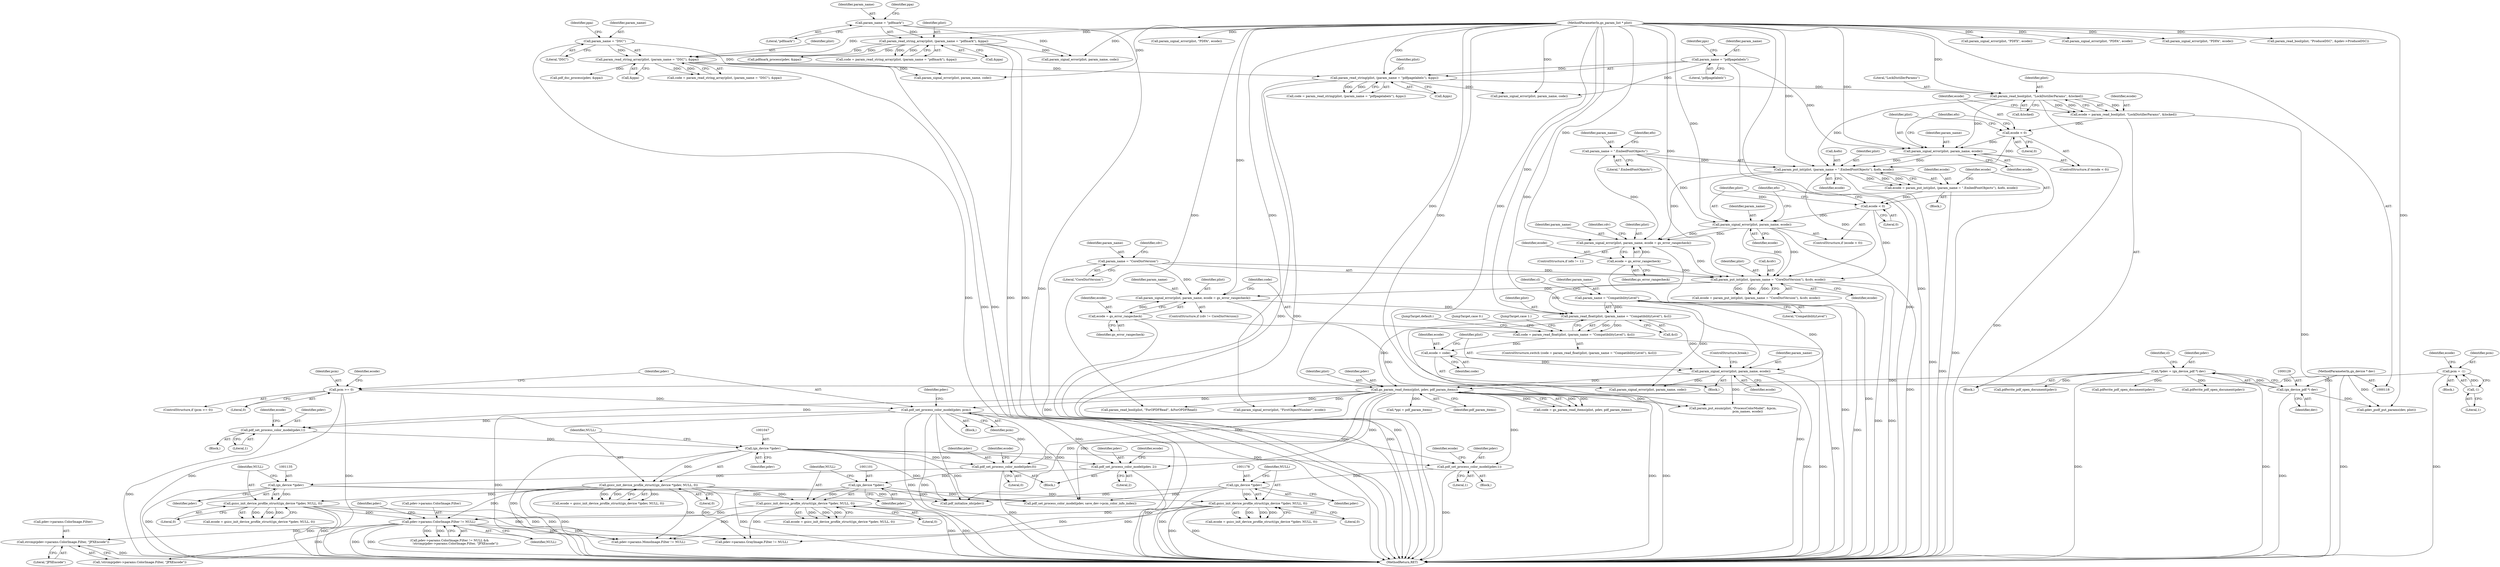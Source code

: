 digraph "0_ghostscript_c3476dde7743761a4e1d39a631716199b696b880@API" {
"1001206" [label="(Call,strcmp(pdev->params.ColorImage.Filter, \"JPXEncode\"))"];
"1001196" [label="(Call,pdev->params.ColorImage.Filter != NULL)"];
"1001045" [label="(Call,gsicc_init_device_profile_struct((gx_device *)pdev, NULL, 0))"];
"1001046" [label="(Call,(gx_device *)pdev)"];
"1001040" [label="(Call,pdf_set_process_color_model(pdev,1))"];
"1000670" [label="(Call,pdf_set_process_color_model(pdev, pcm))"];
"1000549" [label="(Call,gs_param_read_items(plist, pdev, pdf_param_items))"];
"1000410" [label="(Call,param_signal_error(plist, param_name, ecode))"];
"1000398" [label="(Call,param_read_float(plist, (param_name = \"CompatibilityLevel\"), &cl))"];
"1000389" [label="(Call,param_signal_error(plist, param_name, ecode = gs_error_rangecheck))"];
"1000370" [label="(Call,param_put_int(plist, (param_name = \"CoreDistVersion\"), &cdv, ecode))"];
"1000357" [label="(Call,param_signal_error(plist, param_name, ecode = gs_error_rangecheck))"];
"1000349" [label="(Call,param_signal_error(plist, param_name, ecode))"];
"1000337" [label="(Call,param_put_int(plist, (param_name = \".EmbedFontObjects\"), &efo, ecode))"];
"1000317" [label="(Call,param_read_bool(plist, \"LockDistillerParams\", &locked))"];
"1000250" [label="(Call,param_read_string(plist, (param_name = \"pdfpagelabels\"), &pps))"];
"1000206" [label="(Call,param_read_string_array(plist, (param_name = \"DSC\"), &ppa))"];
"1000162" [label="(Call,param_read_string_array(plist, (param_name = \"pdfmark\"), &ppa))"];
"1000121" [label="(MethodParameterIn,gs_param_list * plist)"];
"1000164" [label="(Call,param_name = \"pdfmark\")"];
"1000208" [label="(Call,param_name = \"DSC\")"];
"1000252" [label="(Call,param_name = \"pdfpagelabels\")"];
"1000326" [label="(Call,param_signal_error(plist, param_name, ecode))"];
"1000323" [label="(Call,ecode < 0)"];
"1000315" [label="(Call,ecode = param_read_bool(plist, \"LockDistillerParams\", &locked))"];
"1000339" [label="(Call,param_name = \".EmbedFontObjects\")"];
"1000346" [label="(Call,ecode < 0)"];
"1000335" [label="(Call,ecode = param_put_int(plist, (param_name = \".EmbedFontObjects\"), &efo, ecode))"];
"1000360" [label="(Call,ecode = gs_error_rangecheck)"];
"1000372" [label="(Call,param_name = \"CoreDistVersion\")"];
"1000392" [label="(Call,ecode = gs_error_rangecheck)"];
"1000400" [label="(Call,param_name = \"CompatibilityLevel\")"];
"1000407" [label="(Call,ecode = code)"];
"1000396" [label="(Call,code = param_read_float(plist, (param_name = \"CompatibilityLevel\"), &cl))"];
"1000126" [label="(Call,*pdev = (gx_device_pdf *) dev)"];
"1000128" [label="(Call,(gx_device_pdf *) dev)"];
"1000119" [label="(MethodParameterIn,gx_device * dev)"];
"1000666" [label="(Call,pcm >= 0)"];
"1000652" [label="(Call,pcm = -1)"];
"1000654" [label="(Call,-1)"];
"1001133" [label="(Call,gsicc_init_device_profile_struct((gx_device *)pdev, NULL, 0))"];
"1001134" [label="(Call,(gx_device *)pdev)"];
"1001128" [label="(Call,pdf_set_process_color_model(pdev,0))"];
"1001099" [label="(Call,gsicc_init_device_profile_struct((gx_device *)pdev, NULL, 0))"];
"1001100" [label="(Call,(gx_device *)pdev)"];
"1001094" [label="(Call,pdf_set_process_color_model(pdev, 2))"];
"1001176" [label="(Call,gsicc_init_device_profile_struct((gx_device *)pdev, NULL, 0))"];
"1001177" [label="(Call,(gx_device *)pdev)"];
"1001171" [label="(Call,pdf_set_process_color_model(pdev,1))"];
"1000561" [label="(Call,param_read_bool(plist, \"ForOPDFRead\", &ForOPDFRead))"];
"1000326" [label="(Call,param_signal_error(plist, param_name, ecode))"];
"1000667" [label="(Identifier,pcm)"];
"1000391" [label="(Identifier,param_name)"];
"1001102" [label="(Identifier,pdev)"];
"1000401" [label="(Identifier,param_name)"];
"1000672" [label="(Identifier,pcm)"];
"1001095" [label="(Identifier,pdev)"];
"1000340" [label="(Identifier,param_name)"];
"1000547" [label="(Call,code = gs_param_read_items(plist, pdev, pdf_param_items))"];
"1000371" [label="(Identifier,plist)"];
"1000375" [label="(Call,&cdv)"];
"1000402" [label="(Literal,\"CompatibilityLevel\")"];
"1001181" [label="(Literal,0)"];
"1000551" [label="(Identifier,pdev)"];
"1000127" [label="(Identifier,pdev)"];
"1001048" [label="(Identifier,pdev)"];
"1000207" [label="(Identifier,plist)"];
"1000362" [label="(Identifier,gs_error_rangecheck)"];
"1000376" [label="(Identifier,cdv)"];
"1000254" [label="(Literal,\"pdfpagelabels\")"];
"1000957" [label="(Call,gdev_psdf_put_params(dev, plist))"];
"1001214" [label="(Literal,\"JPXEncode\")"];
"1001129" [label="(Identifier,pdev)"];
"1000345" [label="(ControlStructure,if (ecode < 0))"];
"1000675" [label="(Identifier,pdev)"];
"1000128" [label="(Call,(gx_device_pdf *) dev)"];
"1000377" [label="(Identifier,ecode)"];
"1000175" [label="(Call,pdfwrite_pdf_open_document(pdev))"];
"1000352" [label="(Identifier,ecode)"];
"1001046" [label="(Call,(gx_device *)pdev)"];
"1001097" [label="(Call,ecode = gsicc_init_device_profile_struct((gx_device *)pdev, NULL, 0))"];
"1000792" [label="(Call,param_signal_error(plist, \"PDFX\", ecode))"];
"1001204" [label="(Identifier,NULL)"];
"1000360" [label="(Call,ecode = gs_error_rangecheck)"];
"1000336" [label="(Identifier,ecode)"];
"1000415" [label="(JumpTarget,case 0:)"];
"1000403" [label="(Call,&cl)"];
"1001131" [label="(Call,ecode = gsicc_init_device_profile_struct((gx_device *)pdev, NULL, 0))"];
"1001511" [label="(Call,*ppi = pdf_param_items)"];
"1001174" [label="(Call,ecode = gsicc_init_device_profile_struct((gx_device *)pdev, NULL, 0))"];
"1000330" [label="(Block,)"];
"1001043" [label="(Call,ecode = gsicc_init_device_profile_struct((gx_device *)pdev, NULL, 0))"];
"1000122" [label="(Block,)"];
"1000162" [label="(Call,param_read_string_array(plist, (param_name = \"pdfmark\"), &ppa))"];
"1001179" [label="(Identifier,pdev)"];
"1000658" [label="(Call,param_put_enum(plist, \"ProcessColorModel\", &pcm,\n                               pcm_names, ecode))"];
"1000361" [label="(Identifier,ecode)"];
"1001490" [label="(Call,pdf_set_process_color_model(pdev, save_dev->pcm_color_info_index))"];
"1001094" [label="(Call,pdf_set_process_color_model(pdev, 2))"];
"1000726" [label="(Call,param_signal_error(plist, \"PDFA\", ecode))"];
"1000307" [label="(Call,param_signal_error(plist, param_name, code))"];
"1000206" [label="(Call,param_read_string_array(plist, (param_name = \"DSC\"), &ppa))"];
"1001130" [label="(Literal,0)"];
"1001180" [label="(Identifier,NULL)"];
"1000705" [label="(Call,param_signal_error(plist, param_name, code))"];
"1001138" [label="(Literal,0)"];
"1000666" [label="(Call,pcm >= 0)"];
"1000645" [label="(Call,param_signal_error(plist, \"FirstObjectNumber\", ecode))"];
"1001175" [label="(Identifier,ecode)"];
"1000204" [label="(Call,code = param_read_string_array(plist, (param_name = \"DSC\"), &ppa))"];
"1000359" [label="(Identifier,param_name)"];
"1000405" [label="(Block,)"];
"1000275" [label="(Call,pdfwrite_pdf_open_document(pdev))"];
"1000212" [label="(Identifier,ppa)"];
"1001137" [label="(Identifier,NULL)"];
"1001062" [label="(Block,)"];
"1000413" [label="(Identifier,ecode)"];
"1000253" [label="(Identifier,param_name)"];
"1000256" [label="(Identifier,pps)"];
"1000319" [label="(Literal,\"LockDistillerParams\")"];
"1000255" [label="(Call,&pps)"];
"1000323" [label="(Call,ecode < 0)"];
"1001173" [label="(Literal,1)"];
"1001100" [label="(Call,(gx_device *)pdev)"];
"1000774" [label="(Call,param_signal_error(plist, \"PDFA\", ecode))"];
"1000346" [label="(Call,ecode < 0)"];
"1000531" [label="(JumpTarget,case 1:)"];
"1001040" [label="(Call,pdf_set_process_color_model(pdev,1))"];
"1000322" [label="(ControlStructure,if (ecode < 0))"];
"1001104" [label="(Literal,0)"];
"1000389" [label="(Call,param_signal_error(plist, param_name, ecode = gs_error_rangecheck))"];
"1000370" [label="(Call,param_put_int(plist, (param_name = \"CoreDistVersion\"), &cdv, ecode))"];
"1000349" [label="(Call,param_signal_error(plist, param_name, ecode))"];
"1000366" [label="(Identifier,cdv)"];
"1000550" [label="(Identifier,plist)"];
"1000165" [label="(Identifier,param_name)"];
"1000353" [label="(ControlStructure,if (efo != 1))"];
"1000344" [label="(Identifier,ecode)"];
"1001132" [label="(Identifier,ecode)"];
"1000671" [label="(Identifier,pdev)"];
"1000669" [label="(Block,)"];
"1001044" [label="(Identifier,ecode)"];
"1000209" [label="(Identifier,param_name)"];
"1000351" [label="(Identifier,param_name)"];
"1000357" [label="(Call,param_signal_error(plist, param_name, ecode = gs_error_rangecheck))"];
"1000329" [label="(Identifier,ecode)"];
"1000393" [label="(Identifier,ecode)"];
"1000164" [label="(Call,param_name = \"pdfmark\")"];
"1000160" [label="(Call,code = param_read_string_array(plist, (param_name = \"pdfmark\"), &ppa))"];
"1000126" [label="(Call,*pdev = (gx_device_pdf *) dev)"];
"1000373" [label="(Identifier,param_name)"];
"1001196" [label="(Call,pdev->params.ColorImage.Filter != NULL)"];
"1001030" [label="(Block,)"];
"1000324" [label="(Identifier,ecode)"];
"1001195" [label="(Call,pdev->params.ColorImage.Filter != NULL &&\n            !strcmp(pdev->params.ColorImage.Filter, \"JPXEncode\"))"];
"1000130" [label="(Identifier,dev)"];
"1000385" [label="(ControlStructure,if (cdv != CoreDistVersion))"];
"1000395" [label="(ControlStructure,switch (code = param_read_float(plist, (param_name = \"CompatibilityLevel\"), &cl)))"];
"1000368" [label="(Call,ecode = param_put_int(plist, (param_name = \"CoreDistVersion\"), &cdv, ecode))"];
"1000355" [label="(Identifier,efo)"];
"1001207" [label="(Call,pdev->params.ColorImage.Filter)"];
"1000685" [label="(Identifier,ecode)"];
"1000392" [label="(Call,ecode = gs_error_rangecheck)"];
"1001041" [label="(Identifier,pdev)"];
"1001549" [label="(MethodReturn,RET)"];
"1000315" [label="(Call,ecode = param_read_bool(plist, \"LockDistillerParams\", &locked))"];
"1000696" [label="(Call,param_read_bool(plist, \"ProduceDSC\", &pdev->ProduceDSC))"];
"1000166" [label="(Literal,\"pdfmark\")"];
"1001128" [label="(Call,pdf_set_process_color_model(pdev,0))"];
"1000325" [label="(Literal,0)"];
"1001176" [label="(Call,gsicc_init_device_profile_struct((gx_device *)pdev, NULL, 0))"];
"1001350" [label="(Call,pdf_initialize_ids(pdev))"];
"1000240" [label="(Call,param_signal_error(plist, param_name, code))"];
"1000133" [label="(Identifier,cl)"];
"1001136" [label="(Identifier,pdev)"];
"1000396" [label="(Call,code = param_read_float(plist, (param_name = \"CompatibilityLevel\"), &cl))"];
"1000328" [label="(Identifier,param_name)"];
"1000407" [label="(Call,ecode = code)"];
"1000411" [label="(Identifier,plist)"];
"1000408" [label="(Identifier,ecode)"];
"1000342" [label="(Call,&efo)"];
"1000208" [label="(Call,param_name = \"DSC\")"];
"1000320" [label="(Call,&locked)"];
"1001049" [label="(Identifier,NULL)"];
"1000211" [label="(Call,&ppa)"];
"1000406" [label="(JumpTarget,default:)"];
"1001134" [label="(Call,(gx_device *)pdev)"];
"1001050" [label="(Literal,0)"];
"1000400" [label="(Call,param_name = \"CompatibilityLevel\")"];
"1000335" [label="(Call,ecode = param_put_int(plist, (param_name = \".EmbedFontObjects\"), &efo, ecode))"];
"1001171" [label="(Call,pdf_set_process_color_model(pdev,1))"];
"1000348" [label="(Literal,0)"];
"1000210" [label="(Literal,\"DSC\")"];
"1000670" [label="(Call,pdf_set_process_color_model(pdev, pcm))"];
"1000317" [label="(Call,param_read_bool(plist, \"LockDistillerParams\", &locked))"];
"1000185" [label="(Call,pdfmark_process(pdev, &ppa))"];
"1000252" [label="(Call,param_name = \"pdfpagelabels\")"];
"1000397" [label="(Identifier,code)"];
"1000316" [label="(Identifier,ecode)"];
"1000248" [label="(Call,code = param_read_string(plist, (param_name = \"pdfpagelabels\"), &pps))"];
"1000549" [label="(Call,gs_param_read_items(plist, pdev, pdf_param_items))"];
"1001133" [label="(Call,gsicc_init_device_profile_struct((gx_device *)pdev, NULL, 0))"];
"1001099" [label="(Call,gsicc_init_device_profile_struct((gx_device *)pdev, NULL, 0))"];
"1000399" [label="(Identifier,plist)"];
"1000338" [label="(Identifier,plist)"];
"1001098" [label="(Identifier,ecode)"];
"1001161" [label="(Block,)"];
"1001210" [label="(Identifier,pdev)"];
"1000327" [label="(Identifier,plist)"];
"1001177" [label="(Call,(gx_device *)pdev)"];
"1001096" [label="(Literal,2)"];
"1000343" [label="(Identifier,efo)"];
"1000394" [label="(Identifier,gs_error_rangecheck)"];
"1000219" [label="(Call,pdfwrite_pdf_open_document(pdev))"];
"1000652" [label="(Call,pcm = -1)"];
"1000410" [label="(Call,param_signal_error(plist, param_name, ecode))"];
"1000655" [label="(Literal,1)"];
"1000163" [label="(Identifier,plist)"];
"1001197" [label="(Call,pdev->params.ColorImage.Filter)"];
"1000654" [label="(Call,-1)"];
"1001103" [label="(Identifier,NULL)"];
"1000347" [label="(Identifier,ecode)"];
"1000251" [label="(Identifier,plist)"];
"1000167" [label="(Call,&ppa)"];
"1000333" [label="(Identifier,efo)"];
"1001206" [label="(Call,strcmp(pdev->params.ColorImage.Filter, \"JPXEncode\"))"];
"1000196" [label="(Call,param_signal_error(plist, param_name, code))"];
"1000649" [label="(Block,)"];
"1000119" [label="(MethodParameterIn,gx_device * dev)"];
"1001231" [label="(Call,pdev->params.GrayImage.Filter != NULL)"];
"1001266" [label="(Call,pdev->params.MonoImage.Filter != NULL)"];
"1001042" [label="(Literal,1)"];
"1000657" [label="(Identifier,ecode)"];
"1000668" [label="(Literal,0)"];
"1000398" [label="(Call,param_read_float(plist, (param_name = \"CompatibilityLevel\"), &cl))"];
"1000552" [label="(Identifier,pdf_param_items)"];
"1000168" [label="(Identifier,ppa)"];
"1000318" [label="(Identifier,plist)"];
"1000390" [label="(Identifier,plist)"];
"1000339" [label="(Call,param_name = \".EmbedFontObjects\")"];
"1000350" [label="(Identifier,plist)"];
"1000812" [label="(Call,param_signal_error(plist, \"PDFA\", ecode))"];
"1000358" [label="(Identifier,plist)"];
"1000372" [label="(Call,param_name = \"CoreDistVersion\")"];
"1000337" [label="(Call,param_put_int(plist, (param_name = \".EmbedFontObjects\"), &efo, ecode))"];
"1000414" [label="(ControlStructure,break;)"];
"1000665" [label="(ControlStructure,if (pcm >= 0))"];
"1000341" [label="(Literal,\".EmbedFontObjects\")"];
"1000404" [label="(Identifier,cl)"];
"1000250" [label="(Call,param_read_string(plist, (param_name = \"pdfpagelabels\"), &pps))"];
"1001172" [label="(Identifier,pdev)"];
"1001205" [label="(Call,!strcmp(pdev->params.ColorImage.Filter, \"JPXEncode\"))"];
"1000412" [label="(Identifier,param_name)"];
"1000409" [label="(Identifier,code)"];
"1000653" [label="(Identifier,pcm)"];
"1001045" [label="(Call,gsicc_init_device_profile_struct((gx_device *)pdev, NULL, 0))"];
"1000229" [label="(Call,pdf_dsc_process(pdev, &ppa))"];
"1000374" [label="(Literal,\"CoreDistVersion\")"];
"1000121" [label="(MethodParameterIn,gs_param_list * plist)"];
"1001206" -> "1001205"  [label="AST: "];
"1001206" -> "1001214"  [label="CFG: "];
"1001207" -> "1001206"  [label="AST: "];
"1001214" -> "1001206"  [label="AST: "];
"1001205" -> "1001206"  [label="CFG: "];
"1001206" -> "1001549"  [label="DDG: "];
"1001196" -> "1001206"  [label="DDG: "];
"1001196" -> "1001195"  [label="AST: "];
"1001196" -> "1001204"  [label="CFG: "];
"1001197" -> "1001196"  [label="AST: "];
"1001204" -> "1001196"  [label="AST: "];
"1001210" -> "1001196"  [label="CFG: "];
"1001195" -> "1001196"  [label="CFG: "];
"1001196" -> "1001549"  [label="DDG: "];
"1001196" -> "1001549"  [label="DDG: "];
"1001196" -> "1001195"  [label="DDG: "];
"1001196" -> "1001195"  [label="DDG: "];
"1001045" -> "1001196"  [label="DDG: "];
"1001133" -> "1001196"  [label="DDG: "];
"1001099" -> "1001196"  [label="DDG: "];
"1001176" -> "1001196"  [label="DDG: "];
"1001196" -> "1001205"  [label="DDG: "];
"1001196" -> "1001231"  [label="DDG: "];
"1001196" -> "1001266"  [label="DDG: "];
"1001045" -> "1001043"  [label="AST: "];
"1001045" -> "1001050"  [label="CFG: "];
"1001046" -> "1001045"  [label="AST: "];
"1001049" -> "1001045"  [label="AST: "];
"1001050" -> "1001045"  [label="AST: "];
"1001043" -> "1001045"  [label="CFG: "];
"1001045" -> "1001549"  [label="DDG: "];
"1001045" -> "1001549"  [label="DDG: "];
"1001045" -> "1001043"  [label="DDG: "];
"1001045" -> "1001043"  [label="DDG: "];
"1001045" -> "1001043"  [label="DDG: "];
"1001046" -> "1001045"  [label="DDG: "];
"1001045" -> "1001099"  [label="DDG: "];
"1001045" -> "1001133"  [label="DDG: "];
"1001045" -> "1001176"  [label="DDG: "];
"1001045" -> "1001231"  [label="DDG: "];
"1001045" -> "1001266"  [label="DDG: "];
"1001046" -> "1001048"  [label="CFG: "];
"1001047" -> "1001046"  [label="AST: "];
"1001048" -> "1001046"  [label="AST: "];
"1001049" -> "1001046"  [label="CFG: "];
"1001046" -> "1001549"  [label="DDG: "];
"1001040" -> "1001046"  [label="DDG: "];
"1001046" -> "1001094"  [label="DDG: "];
"1001046" -> "1001128"  [label="DDG: "];
"1001046" -> "1001171"  [label="DDG: "];
"1001046" -> "1001350"  [label="DDG: "];
"1001046" -> "1001490"  [label="DDG: "];
"1001040" -> "1001030"  [label="AST: "];
"1001040" -> "1001042"  [label="CFG: "];
"1001041" -> "1001040"  [label="AST: "];
"1001042" -> "1001040"  [label="AST: "];
"1001044" -> "1001040"  [label="CFG: "];
"1001040" -> "1001549"  [label="DDG: "];
"1000670" -> "1001040"  [label="DDG: "];
"1000549" -> "1001040"  [label="DDG: "];
"1000670" -> "1000669"  [label="AST: "];
"1000670" -> "1000672"  [label="CFG: "];
"1000671" -> "1000670"  [label="AST: "];
"1000672" -> "1000670"  [label="AST: "];
"1000675" -> "1000670"  [label="CFG: "];
"1000670" -> "1001549"  [label="DDG: "];
"1000670" -> "1001549"  [label="DDG: "];
"1000670" -> "1001549"  [label="DDG: "];
"1000549" -> "1000670"  [label="DDG: "];
"1000666" -> "1000670"  [label="DDG: "];
"1000670" -> "1001094"  [label="DDG: "];
"1000670" -> "1001128"  [label="DDG: "];
"1000670" -> "1001171"  [label="DDG: "];
"1000670" -> "1001350"  [label="DDG: "];
"1000670" -> "1001490"  [label="DDG: "];
"1000549" -> "1000547"  [label="AST: "];
"1000549" -> "1000552"  [label="CFG: "];
"1000550" -> "1000549"  [label="AST: "];
"1000551" -> "1000549"  [label="AST: "];
"1000552" -> "1000549"  [label="AST: "];
"1000547" -> "1000549"  [label="CFG: "];
"1000549" -> "1001549"  [label="DDG: "];
"1000549" -> "1001549"  [label="DDG: "];
"1000549" -> "1000547"  [label="DDG: "];
"1000549" -> "1000547"  [label="DDG: "];
"1000549" -> "1000547"  [label="DDG: "];
"1000410" -> "1000549"  [label="DDG: "];
"1000398" -> "1000549"  [label="DDG: "];
"1000121" -> "1000549"  [label="DDG: "];
"1000126" -> "1000549"  [label="DDG: "];
"1000549" -> "1000561"  [label="DDG: "];
"1000549" -> "1000645"  [label="DDG: "];
"1000549" -> "1000658"  [label="DDG: "];
"1000549" -> "1001094"  [label="DDG: "];
"1000549" -> "1001128"  [label="DDG: "];
"1000549" -> "1001171"  [label="DDG: "];
"1000549" -> "1001350"  [label="DDG: "];
"1000549" -> "1001490"  [label="DDG: "];
"1000549" -> "1001511"  [label="DDG: "];
"1000410" -> "1000405"  [label="AST: "];
"1000410" -> "1000413"  [label="CFG: "];
"1000411" -> "1000410"  [label="AST: "];
"1000412" -> "1000410"  [label="AST: "];
"1000413" -> "1000410"  [label="AST: "];
"1000414" -> "1000410"  [label="CFG: "];
"1000410" -> "1001549"  [label="DDG: "];
"1000410" -> "1001549"  [label="DDG: "];
"1000398" -> "1000410"  [label="DDG: "];
"1000121" -> "1000410"  [label="DDG: "];
"1000400" -> "1000410"  [label="DDG: "];
"1000407" -> "1000410"  [label="DDG: "];
"1000410" -> "1000658"  [label="DDG: "];
"1000410" -> "1000705"  [label="DDG: "];
"1000398" -> "1000396"  [label="AST: "];
"1000398" -> "1000403"  [label="CFG: "];
"1000399" -> "1000398"  [label="AST: "];
"1000400" -> "1000398"  [label="AST: "];
"1000403" -> "1000398"  [label="AST: "];
"1000396" -> "1000398"  [label="CFG: "];
"1000398" -> "1001549"  [label="DDG: "];
"1000398" -> "1000396"  [label="DDG: "];
"1000398" -> "1000396"  [label="DDG: "];
"1000389" -> "1000398"  [label="DDG: "];
"1000370" -> "1000398"  [label="DDG: "];
"1000121" -> "1000398"  [label="DDG: "];
"1000400" -> "1000398"  [label="DDG: "];
"1000389" -> "1000385"  [label="AST: "];
"1000389" -> "1000392"  [label="CFG: "];
"1000390" -> "1000389"  [label="AST: "];
"1000391" -> "1000389"  [label="AST: "];
"1000392" -> "1000389"  [label="AST: "];
"1000397" -> "1000389"  [label="CFG: "];
"1000389" -> "1001549"  [label="DDG: "];
"1000370" -> "1000389"  [label="DDG: "];
"1000121" -> "1000389"  [label="DDG: "];
"1000372" -> "1000389"  [label="DDG: "];
"1000392" -> "1000389"  [label="DDG: "];
"1000370" -> "1000368"  [label="AST: "];
"1000370" -> "1000377"  [label="CFG: "];
"1000371" -> "1000370"  [label="AST: "];
"1000372" -> "1000370"  [label="AST: "];
"1000375" -> "1000370"  [label="AST: "];
"1000377" -> "1000370"  [label="AST: "];
"1000368" -> "1000370"  [label="CFG: "];
"1000370" -> "1001549"  [label="DDG: "];
"1000370" -> "1001549"  [label="DDG: "];
"1000370" -> "1000368"  [label="DDG: "];
"1000370" -> "1000368"  [label="DDG: "];
"1000370" -> "1000368"  [label="DDG: "];
"1000357" -> "1000370"  [label="DDG: "];
"1000349" -> "1000370"  [label="DDG: "];
"1000349" -> "1000370"  [label="DDG: "];
"1000337" -> "1000370"  [label="DDG: "];
"1000121" -> "1000370"  [label="DDG: "];
"1000372" -> "1000370"  [label="DDG: "];
"1000360" -> "1000370"  [label="DDG: "];
"1000346" -> "1000370"  [label="DDG: "];
"1000357" -> "1000353"  [label="AST: "];
"1000357" -> "1000360"  [label="CFG: "];
"1000358" -> "1000357"  [label="AST: "];
"1000359" -> "1000357"  [label="AST: "];
"1000360" -> "1000357"  [label="AST: "];
"1000366" -> "1000357"  [label="CFG: "];
"1000357" -> "1001549"  [label="DDG: "];
"1000349" -> "1000357"  [label="DDG: "];
"1000349" -> "1000357"  [label="DDG: "];
"1000337" -> "1000357"  [label="DDG: "];
"1000121" -> "1000357"  [label="DDG: "];
"1000339" -> "1000357"  [label="DDG: "];
"1000360" -> "1000357"  [label="DDG: "];
"1000349" -> "1000345"  [label="AST: "];
"1000349" -> "1000352"  [label="CFG: "];
"1000350" -> "1000349"  [label="AST: "];
"1000351" -> "1000349"  [label="AST: "];
"1000352" -> "1000349"  [label="AST: "];
"1000355" -> "1000349"  [label="CFG: "];
"1000349" -> "1001549"  [label="DDG: "];
"1000337" -> "1000349"  [label="DDG: "];
"1000121" -> "1000349"  [label="DDG: "];
"1000339" -> "1000349"  [label="DDG: "];
"1000346" -> "1000349"  [label="DDG: "];
"1000337" -> "1000335"  [label="AST: "];
"1000337" -> "1000344"  [label="CFG: "];
"1000338" -> "1000337"  [label="AST: "];
"1000339" -> "1000337"  [label="AST: "];
"1000342" -> "1000337"  [label="AST: "];
"1000344" -> "1000337"  [label="AST: "];
"1000335" -> "1000337"  [label="CFG: "];
"1000337" -> "1001549"  [label="DDG: "];
"1000337" -> "1000335"  [label="DDG: "];
"1000337" -> "1000335"  [label="DDG: "];
"1000337" -> "1000335"  [label="DDG: "];
"1000317" -> "1000337"  [label="DDG: "];
"1000326" -> "1000337"  [label="DDG: "];
"1000326" -> "1000337"  [label="DDG: "];
"1000121" -> "1000337"  [label="DDG: "];
"1000339" -> "1000337"  [label="DDG: "];
"1000323" -> "1000337"  [label="DDG: "];
"1000317" -> "1000315"  [label="AST: "];
"1000317" -> "1000320"  [label="CFG: "];
"1000318" -> "1000317"  [label="AST: "];
"1000319" -> "1000317"  [label="AST: "];
"1000320" -> "1000317"  [label="AST: "];
"1000315" -> "1000317"  [label="CFG: "];
"1000317" -> "1001549"  [label="DDG: "];
"1000317" -> "1000315"  [label="DDG: "];
"1000317" -> "1000315"  [label="DDG: "];
"1000317" -> "1000315"  [label="DDG: "];
"1000250" -> "1000317"  [label="DDG: "];
"1000121" -> "1000317"  [label="DDG: "];
"1000317" -> "1000326"  [label="DDG: "];
"1000250" -> "1000248"  [label="AST: "];
"1000250" -> "1000255"  [label="CFG: "];
"1000251" -> "1000250"  [label="AST: "];
"1000252" -> "1000250"  [label="AST: "];
"1000255" -> "1000250"  [label="AST: "];
"1000248" -> "1000250"  [label="CFG: "];
"1000250" -> "1001549"  [label="DDG: "];
"1000250" -> "1001549"  [label="DDG: "];
"1000250" -> "1000248"  [label="DDG: "];
"1000250" -> "1000248"  [label="DDG: "];
"1000206" -> "1000250"  [label="DDG: "];
"1000121" -> "1000250"  [label="DDG: "];
"1000252" -> "1000250"  [label="DDG: "];
"1000250" -> "1000307"  [label="DDG: "];
"1000206" -> "1000204"  [label="AST: "];
"1000206" -> "1000211"  [label="CFG: "];
"1000207" -> "1000206"  [label="AST: "];
"1000208" -> "1000206"  [label="AST: "];
"1000211" -> "1000206"  [label="AST: "];
"1000204" -> "1000206"  [label="CFG: "];
"1000206" -> "1001549"  [label="DDG: "];
"1000206" -> "1001549"  [label="DDG: "];
"1000206" -> "1000204"  [label="DDG: "];
"1000206" -> "1000204"  [label="DDG: "];
"1000162" -> "1000206"  [label="DDG: "];
"1000162" -> "1000206"  [label="DDG: "];
"1000121" -> "1000206"  [label="DDG: "];
"1000208" -> "1000206"  [label="DDG: "];
"1000206" -> "1000229"  [label="DDG: "];
"1000206" -> "1000240"  [label="DDG: "];
"1000162" -> "1000160"  [label="AST: "];
"1000162" -> "1000167"  [label="CFG: "];
"1000163" -> "1000162"  [label="AST: "];
"1000164" -> "1000162"  [label="AST: "];
"1000167" -> "1000162"  [label="AST: "];
"1000160" -> "1000162"  [label="CFG: "];
"1000162" -> "1001549"  [label="DDG: "];
"1000162" -> "1001549"  [label="DDG: "];
"1000162" -> "1000160"  [label="DDG: "];
"1000162" -> "1000160"  [label="DDG: "];
"1000121" -> "1000162"  [label="DDG: "];
"1000164" -> "1000162"  [label="DDG: "];
"1000162" -> "1000185"  [label="DDG: "];
"1000162" -> "1000196"  [label="DDG: "];
"1000121" -> "1000118"  [label="AST: "];
"1000121" -> "1001549"  [label="DDG: "];
"1000121" -> "1000196"  [label="DDG: "];
"1000121" -> "1000240"  [label="DDG: "];
"1000121" -> "1000307"  [label="DDG: "];
"1000121" -> "1000326"  [label="DDG: "];
"1000121" -> "1000561"  [label="DDG: "];
"1000121" -> "1000645"  [label="DDG: "];
"1000121" -> "1000658"  [label="DDG: "];
"1000121" -> "1000696"  [label="DDG: "];
"1000121" -> "1000705"  [label="DDG: "];
"1000121" -> "1000726"  [label="DDG: "];
"1000121" -> "1000774"  [label="DDG: "];
"1000121" -> "1000792"  [label="DDG: "];
"1000121" -> "1000812"  [label="DDG: "];
"1000121" -> "1000957"  [label="DDG: "];
"1000164" -> "1000166"  [label="CFG: "];
"1000165" -> "1000164"  [label="AST: "];
"1000166" -> "1000164"  [label="AST: "];
"1000168" -> "1000164"  [label="CFG: "];
"1000164" -> "1001549"  [label="DDG: "];
"1000164" -> "1000196"  [label="DDG: "];
"1000208" -> "1000210"  [label="CFG: "];
"1000209" -> "1000208"  [label="AST: "];
"1000210" -> "1000208"  [label="AST: "];
"1000212" -> "1000208"  [label="CFG: "];
"1000208" -> "1001549"  [label="DDG: "];
"1000208" -> "1000240"  [label="DDG: "];
"1000252" -> "1000254"  [label="CFG: "];
"1000253" -> "1000252"  [label="AST: "];
"1000254" -> "1000252"  [label="AST: "];
"1000256" -> "1000252"  [label="CFG: "];
"1000252" -> "1001549"  [label="DDG: "];
"1000252" -> "1000307"  [label="DDG: "];
"1000252" -> "1000326"  [label="DDG: "];
"1000326" -> "1000322"  [label="AST: "];
"1000326" -> "1000329"  [label="CFG: "];
"1000327" -> "1000326"  [label="AST: "];
"1000328" -> "1000326"  [label="AST: "];
"1000329" -> "1000326"  [label="AST: "];
"1000333" -> "1000326"  [label="CFG: "];
"1000326" -> "1001549"  [label="DDG: "];
"1000323" -> "1000326"  [label="DDG: "];
"1000323" -> "1000322"  [label="AST: "];
"1000323" -> "1000325"  [label="CFG: "];
"1000324" -> "1000323"  [label="AST: "];
"1000325" -> "1000323"  [label="AST: "];
"1000327" -> "1000323"  [label="CFG: "];
"1000333" -> "1000323"  [label="CFG: "];
"1000315" -> "1000323"  [label="DDG: "];
"1000315" -> "1000122"  [label="AST: "];
"1000316" -> "1000315"  [label="AST: "];
"1000324" -> "1000315"  [label="CFG: "];
"1000315" -> "1001549"  [label="DDG: "];
"1000339" -> "1000341"  [label="CFG: "];
"1000340" -> "1000339"  [label="AST: "];
"1000341" -> "1000339"  [label="AST: "];
"1000343" -> "1000339"  [label="CFG: "];
"1000346" -> "1000345"  [label="AST: "];
"1000346" -> "1000348"  [label="CFG: "];
"1000347" -> "1000346"  [label="AST: "];
"1000348" -> "1000346"  [label="AST: "];
"1000350" -> "1000346"  [label="CFG: "];
"1000355" -> "1000346"  [label="CFG: "];
"1000335" -> "1000346"  [label="DDG: "];
"1000335" -> "1000330"  [label="AST: "];
"1000336" -> "1000335"  [label="AST: "];
"1000347" -> "1000335"  [label="CFG: "];
"1000335" -> "1001549"  [label="DDG: "];
"1000360" -> "1000362"  [label="CFG: "];
"1000361" -> "1000360"  [label="AST: "];
"1000362" -> "1000360"  [label="AST: "];
"1000360" -> "1001549"  [label="DDG: "];
"1000372" -> "1000374"  [label="CFG: "];
"1000373" -> "1000372"  [label="AST: "];
"1000374" -> "1000372"  [label="AST: "];
"1000376" -> "1000372"  [label="CFG: "];
"1000372" -> "1001549"  [label="DDG: "];
"1000392" -> "1000394"  [label="CFG: "];
"1000393" -> "1000392"  [label="AST: "];
"1000394" -> "1000392"  [label="AST: "];
"1000392" -> "1001549"  [label="DDG: "];
"1000392" -> "1000658"  [label="DDG: "];
"1000400" -> "1000402"  [label="CFG: "];
"1000401" -> "1000400"  [label="AST: "];
"1000402" -> "1000400"  [label="AST: "];
"1000404" -> "1000400"  [label="CFG: "];
"1000400" -> "1001549"  [label="DDG: "];
"1000400" -> "1000705"  [label="DDG: "];
"1000407" -> "1000405"  [label="AST: "];
"1000407" -> "1000409"  [label="CFG: "];
"1000408" -> "1000407"  [label="AST: "];
"1000409" -> "1000407"  [label="AST: "];
"1000411" -> "1000407"  [label="CFG: "];
"1000396" -> "1000407"  [label="DDG: "];
"1000396" -> "1000395"  [label="AST: "];
"1000397" -> "1000396"  [label="AST: "];
"1000406" -> "1000396"  [label="CFG: "];
"1000415" -> "1000396"  [label="CFG: "];
"1000531" -> "1000396"  [label="CFG: "];
"1000396" -> "1001549"  [label="DDG: "];
"1000126" -> "1000122"  [label="AST: "];
"1000126" -> "1000128"  [label="CFG: "];
"1000127" -> "1000126"  [label="AST: "];
"1000128" -> "1000126"  [label="AST: "];
"1000133" -> "1000126"  [label="CFG: "];
"1000126" -> "1001549"  [label="DDG: "];
"1000126" -> "1001549"  [label="DDG: "];
"1000128" -> "1000126"  [label="DDG: "];
"1000126" -> "1000175"  [label="DDG: "];
"1000126" -> "1000219"  [label="DDG: "];
"1000126" -> "1000275"  [label="DDG: "];
"1000128" -> "1000130"  [label="CFG: "];
"1000129" -> "1000128"  [label="AST: "];
"1000130" -> "1000128"  [label="AST: "];
"1000128" -> "1001549"  [label="DDG: "];
"1000119" -> "1000128"  [label="DDG: "];
"1000128" -> "1000957"  [label="DDG: "];
"1000119" -> "1000118"  [label="AST: "];
"1000119" -> "1001549"  [label="DDG: "];
"1000119" -> "1000957"  [label="DDG: "];
"1000666" -> "1000665"  [label="AST: "];
"1000666" -> "1000668"  [label="CFG: "];
"1000667" -> "1000666"  [label="AST: "];
"1000668" -> "1000666"  [label="AST: "];
"1000671" -> "1000666"  [label="CFG: "];
"1000685" -> "1000666"  [label="CFG: "];
"1000666" -> "1001549"  [label="DDG: "];
"1000666" -> "1001549"  [label="DDG: "];
"1000652" -> "1000666"  [label="DDG: "];
"1000652" -> "1000649"  [label="AST: "];
"1000652" -> "1000654"  [label="CFG: "];
"1000653" -> "1000652"  [label="AST: "];
"1000654" -> "1000652"  [label="AST: "];
"1000657" -> "1000652"  [label="CFG: "];
"1000652" -> "1001549"  [label="DDG: "];
"1000654" -> "1000652"  [label="DDG: "];
"1000654" -> "1000655"  [label="CFG: "];
"1000655" -> "1000654"  [label="AST: "];
"1001133" -> "1001131"  [label="AST: "];
"1001133" -> "1001138"  [label="CFG: "];
"1001134" -> "1001133"  [label="AST: "];
"1001137" -> "1001133"  [label="AST: "];
"1001138" -> "1001133"  [label="AST: "];
"1001131" -> "1001133"  [label="CFG: "];
"1001133" -> "1001549"  [label="DDG: "];
"1001133" -> "1001549"  [label="DDG: "];
"1001133" -> "1001131"  [label="DDG: "];
"1001133" -> "1001131"  [label="DDG: "];
"1001133" -> "1001131"  [label="DDG: "];
"1001134" -> "1001133"  [label="DDG: "];
"1001133" -> "1001231"  [label="DDG: "];
"1001133" -> "1001266"  [label="DDG: "];
"1001134" -> "1001136"  [label="CFG: "];
"1001135" -> "1001134"  [label="AST: "];
"1001136" -> "1001134"  [label="AST: "];
"1001137" -> "1001134"  [label="CFG: "];
"1001134" -> "1001549"  [label="DDG: "];
"1001128" -> "1001134"  [label="DDG: "];
"1001134" -> "1001350"  [label="DDG: "];
"1001134" -> "1001490"  [label="DDG: "];
"1001128" -> "1001062"  [label="AST: "];
"1001128" -> "1001130"  [label="CFG: "];
"1001129" -> "1001128"  [label="AST: "];
"1001130" -> "1001128"  [label="AST: "];
"1001132" -> "1001128"  [label="CFG: "];
"1001128" -> "1001549"  [label="DDG: "];
"1001099" -> "1001097"  [label="AST: "];
"1001099" -> "1001104"  [label="CFG: "];
"1001100" -> "1001099"  [label="AST: "];
"1001103" -> "1001099"  [label="AST: "];
"1001104" -> "1001099"  [label="AST: "];
"1001097" -> "1001099"  [label="CFG: "];
"1001099" -> "1001549"  [label="DDG: "];
"1001099" -> "1001549"  [label="DDG: "];
"1001099" -> "1001097"  [label="DDG: "];
"1001099" -> "1001097"  [label="DDG: "];
"1001099" -> "1001097"  [label="DDG: "];
"1001100" -> "1001099"  [label="DDG: "];
"1001099" -> "1001231"  [label="DDG: "];
"1001099" -> "1001266"  [label="DDG: "];
"1001100" -> "1001102"  [label="CFG: "];
"1001101" -> "1001100"  [label="AST: "];
"1001102" -> "1001100"  [label="AST: "];
"1001103" -> "1001100"  [label="CFG: "];
"1001100" -> "1001549"  [label="DDG: "];
"1001094" -> "1001100"  [label="DDG: "];
"1001100" -> "1001350"  [label="DDG: "];
"1001100" -> "1001490"  [label="DDG: "];
"1001094" -> "1001062"  [label="AST: "];
"1001094" -> "1001096"  [label="CFG: "];
"1001095" -> "1001094"  [label="AST: "];
"1001096" -> "1001094"  [label="AST: "];
"1001098" -> "1001094"  [label="CFG: "];
"1001094" -> "1001549"  [label="DDG: "];
"1001176" -> "1001174"  [label="AST: "];
"1001176" -> "1001181"  [label="CFG: "];
"1001177" -> "1001176"  [label="AST: "];
"1001180" -> "1001176"  [label="AST: "];
"1001181" -> "1001176"  [label="AST: "];
"1001174" -> "1001176"  [label="CFG: "];
"1001176" -> "1001549"  [label="DDG: "];
"1001176" -> "1001549"  [label="DDG: "];
"1001176" -> "1001174"  [label="DDG: "];
"1001176" -> "1001174"  [label="DDG: "];
"1001176" -> "1001174"  [label="DDG: "];
"1001177" -> "1001176"  [label="DDG: "];
"1001176" -> "1001231"  [label="DDG: "];
"1001176" -> "1001266"  [label="DDG: "];
"1001177" -> "1001179"  [label="CFG: "];
"1001178" -> "1001177"  [label="AST: "];
"1001179" -> "1001177"  [label="AST: "];
"1001180" -> "1001177"  [label="CFG: "];
"1001177" -> "1001549"  [label="DDG: "];
"1001171" -> "1001177"  [label="DDG: "];
"1001177" -> "1001350"  [label="DDG: "];
"1001177" -> "1001490"  [label="DDG: "];
"1001171" -> "1001161"  [label="AST: "];
"1001171" -> "1001173"  [label="CFG: "];
"1001172" -> "1001171"  [label="AST: "];
"1001173" -> "1001171"  [label="AST: "];
"1001175" -> "1001171"  [label="CFG: "];
"1001171" -> "1001549"  [label="DDG: "];
}
